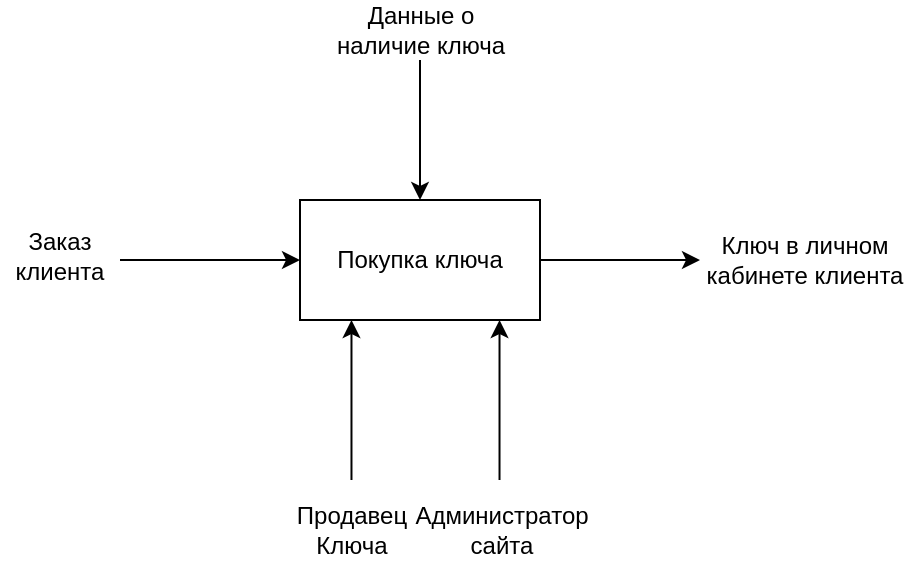 <mxfile version="24.3.1" type="device">
  <diagram name="Страница — 1" id="5X1WnvhzbiA4pKIqT3eM">
    <mxGraphModel dx="1144" dy="514" grid="1" gridSize="10" guides="1" tooltips="1" connect="1" arrows="1" fold="1" page="1" pageScale="1" pageWidth="827" pageHeight="1169" math="0" shadow="0">
      <root>
        <mxCell id="0" />
        <mxCell id="1" parent="0" />
        <mxCell id="xjaO1h2mrQuexVpJjpqr-1" value="Покупка ключа" style="rounded=0;whiteSpace=wrap;html=1;" vertex="1" parent="1">
          <mxGeometry x="350" y="500" width="120" height="60" as="geometry" />
        </mxCell>
        <mxCell id="xjaO1h2mrQuexVpJjpqr-2" value="" style="endArrow=classic;html=1;rounded=0;entryX=0;entryY=0.25;entryDx=0;entryDy=0;" edge="1" parent="1">
          <mxGeometry width="50" height="50" relative="1" as="geometry">
            <mxPoint x="260" y="530" as="sourcePoint" />
            <mxPoint x="350" y="530" as="targetPoint" />
          </mxGeometry>
        </mxCell>
        <mxCell id="xjaO1h2mrQuexVpJjpqr-4" value="" style="endArrow=classic;html=1;rounded=0;exitX=1;exitY=0.5;exitDx=0;exitDy=0;" edge="1" parent="1" source="xjaO1h2mrQuexVpJjpqr-1">
          <mxGeometry width="50" height="50" relative="1" as="geometry">
            <mxPoint x="540" y="580" as="sourcePoint" />
            <mxPoint x="550" y="530" as="targetPoint" />
          </mxGeometry>
        </mxCell>
        <mxCell id="xjaO1h2mrQuexVpJjpqr-5" value="" style="endArrow=classic;html=1;rounded=0;entryX=0.25;entryY=1;entryDx=0;entryDy=0;" edge="1" parent="1">
          <mxGeometry width="50" height="50" relative="1" as="geometry">
            <mxPoint x="375.74" y="640" as="sourcePoint" />
            <mxPoint x="375.74" y="560" as="targetPoint" />
          </mxGeometry>
        </mxCell>
        <mxCell id="xjaO1h2mrQuexVpJjpqr-6" value="" style="endArrow=classic;html=1;rounded=0;entryX=0.75;entryY=1;entryDx=0;entryDy=0;" edge="1" parent="1">
          <mxGeometry width="50" height="50" relative="1" as="geometry">
            <mxPoint x="449.76" y="640" as="sourcePoint" />
            <mxPoint x="449.76" y="560" as="targetPoint" />
          </mxGeometry>
        </mxCell>
        <mxCell id="xjaO1h2mrQuexVpJjpqr-7" value="" style="endArrow=classic;html=1;rounded=0;entryX=0.5;entryY=0;entryDx=0;entryDy=0;" edge="1" parent="1" target="xjaO1h2mrQuexVpJjpqr-1">
          <mxGeometry width="50" height="50" relative="1" as="geometry">
            <mxPoint x="410" y="430" as="sourcePoint" />
            <mxPoint x="400" y="440" as="targetPoint" />
            <Array as="points" />
          </mxGeometry>
        </mxCell>
        <mxCell id="xjaO1h2mrQuexVpJjpqr-8" value="Заказ клиента" style="text;html=1;align=center;verticalAlign=middle;whiteSpace=wrap;rounded=0;" vertex="1" parent="1">
          <mxGeometry x="200" y="512.5" width="60" height="30" as="geometry" />
        </mxCell>
        <mxCell id="xjaO1h2mrQuexVpJjpqr-10" value="Ключ в личном кабинете клиента" style="text;html=1;align=center;verticalAlign=middle;whiteSpace=wrap;rounded=0;" vertex="1" parent="1">
          <mxGeometry x="550" y="517.5" width="105" height="25" as="geometry" />
        </mxCell>
        <mxCell id="xjaO1h2mrQuexVpJjpqr-11" value="Администратор сайта" style="text;html=1;align=center;verticalAlign=middle;whiteSpace=wrap;rounded=0;" vertex="1" parent="1">
          <mxGeometry x="421" y="650" width="60" height="30" as="geometry" />
        </mxCell>
        <mxCell id="xjaO1h2mrQuexVpJjpqr-12" value="Продавец Ключа" style="text;html=1;align=center;verticalAlign=middle;whiteSpace=wrap;rounded=0;" vertex="1" parent="1">
          <mxGeometry x="346" y="650" width="60" height="30" as="geometry" />
        </mxCell>
        <mxCell id="xjaO1h2mrQuexVpJjpqr-13" value="Данные о наличие ключа" style="text;html=1;align=center;verticalAlign=middle;whiteSpace=wrap;rounded=0;" vertex="1" parent="1">
          <mxGeometry x="362.5" y="400" width="95" height="30" as="geometry" />
        </mxCell>
      </root>
    </mxGraphModel>
  </diagram>
</mxfile>
